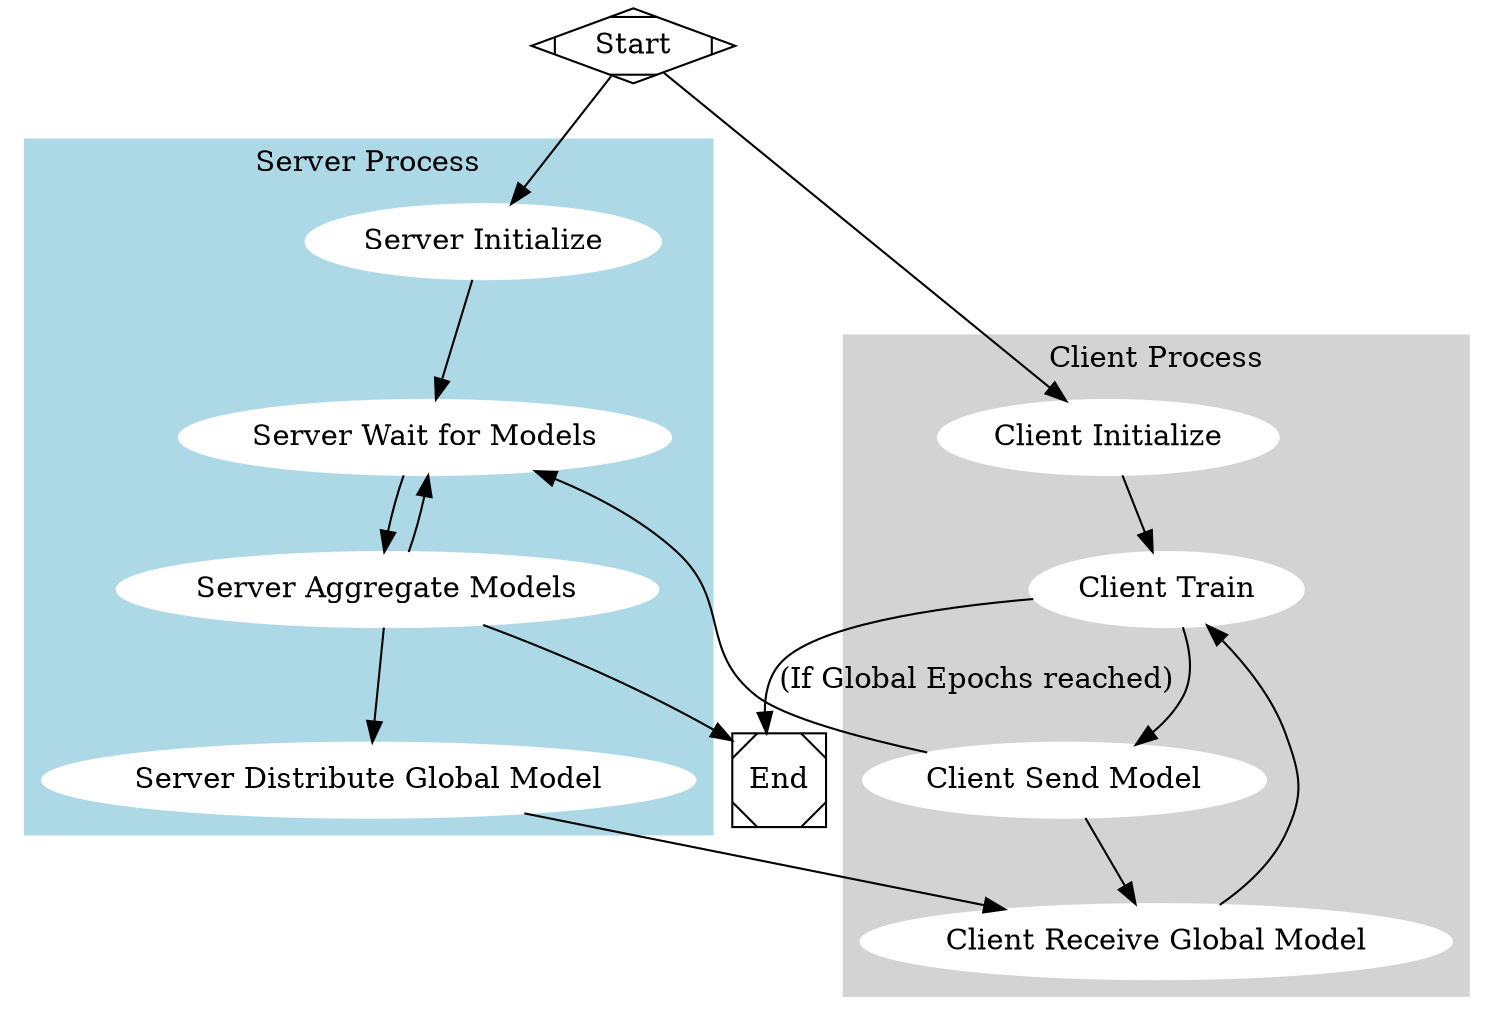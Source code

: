 digraph G {

  subgraph cluster_0 {
    style=filled;
    color=lightgrey;
    node [style=filled,color=white];
    Client_Init [label="Client Initialize"];
    Client_Train [label="Client Train"];
    Client_Receive_Global_Model [label="Client Receive Global Model"];
    Client_Init -> Client_Train -> Client_Send_Model -> Client_Receive_Global_Model;
    label = "Client Process";
  }

  subgraph cluster_1 {
    style=filled;
    color=lightblue;
    node [style=filled,color=white];
    Server_Init [label="Server Initialize"];
    Server_Wait_For_Models [label="Server Wait for Models"];
    Server_Aggregate_Models [label="Server Aggregate Models"];
    Server_Distribute_Global_Model [label="Server Distribute Global Model"];
    Server_Init -> Server_Wait_For_Models -> Server_Aggregate_Models -> Server_Distribute_Global_Model;
    label = "Server Process";
  }

  Start -> Client_Init;
  Start -> Server_Init;
  Client_Send_Model [label="Client Send Model"];
  Client_Send_Model -> Server_Wait_For_Models;
  Server_Distribute_Global_Model -> Client_Receive_Global_Model;
  Client_Receive_Global_Model -> Client_Train;
  Server_Aggregate_Models -> Server_Wait_For_Models;
  Server_Aggregate_Models -> End;
  Client_Train -> End [label="(If Global Epochs reached)"];

  Start [shape=Mdiamond];
  End [shape=Msquare];
}
